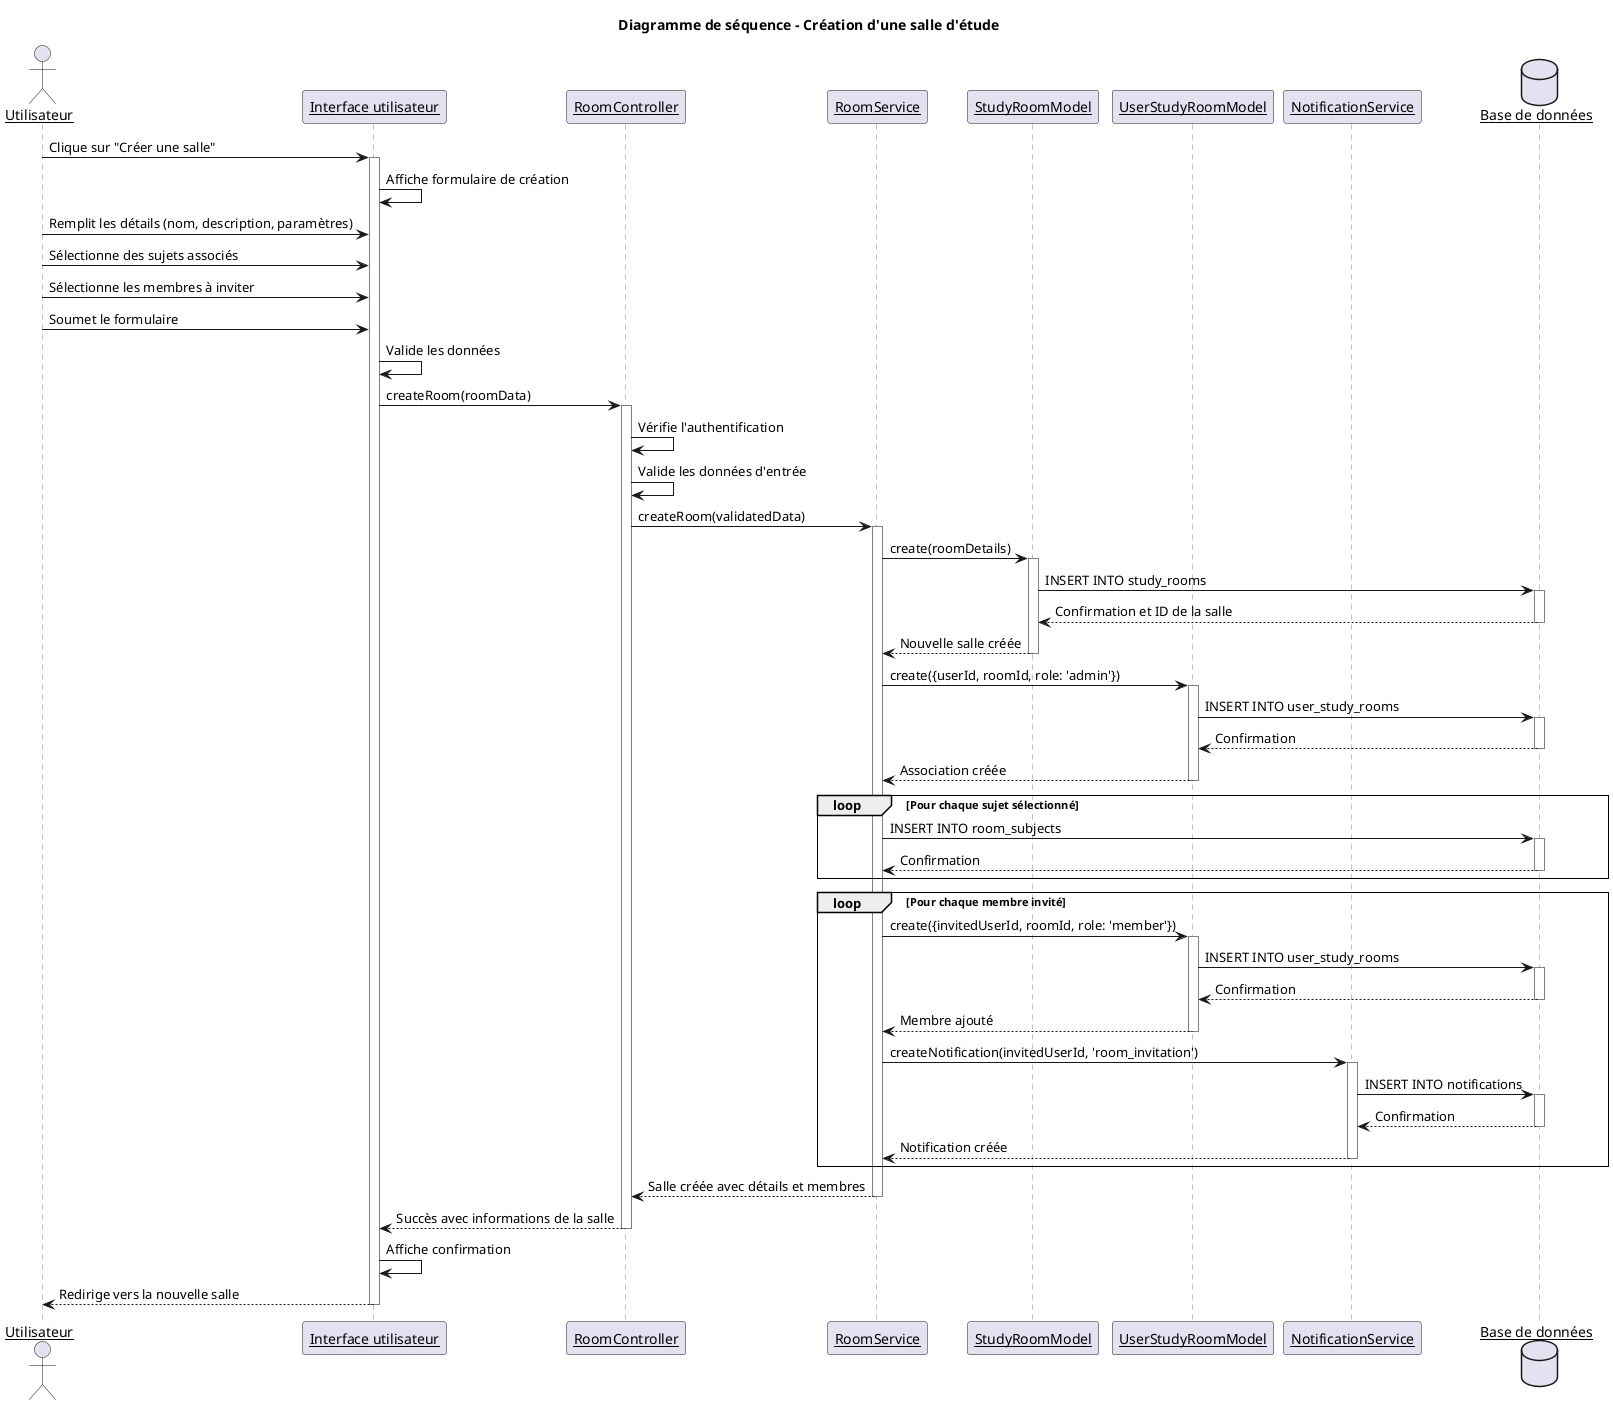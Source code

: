 @startuml annexes_uml_sequence_room_creation
skinparam backgroundColor white
skinparam sequenceParticipant underline
skinparam sequenceArrowThickness 1
skinparam sequenceLifeLineBorderColor gray
skinparam sequenceGroupBorderThickness 1

title Diagramme de séquence - Création d'une salle d'étude

actor "Utilisateur" as User
participant "Interface utilisateur" as UI
participant "RoomController" as Controller
participant "RoomService" as Service
participant "StudyRoomModel" as RoomModel
participant "UserStudyRoomModel" as UserRoomModel
participant "NotificationService" as NotifService
database "Base de données" as DB

User -> UI: Clique sur "Créer une salle"
activate UI

UI -> UI: Affiche formulaire de création
User -> UI: Remplit les détails (nom, description, paramètres)
User -> UI: Sélectionne des sujets associés
User -> UI: Sélectionne les membres à inviter
User -> UI: Soumet le formulaire

UI -> UI: Valide les données
UI -> Controller: createRoom(roomData)
activate Controller

Controller -> Controller: Vérifie l'authentification
Controller -> Controller: Valide les données d'entrée

Controller -> Service: createRoom(validatedData)
activate Service

Service -> RoomModel: create(roomDetails)
activate RoomModel

RoomModel -> DB: INSERT INTO study_rooms
activate DB
DB --> RoomModel: Confirmation et ID de la salle
deactivate DB

RoomModel --> Service: Nouvelle salle créée
deactivate RoomModel

Service -> UserRoomModel: create({userId, roomId, role: 'admin'})
activate UserRoomModel

UserRoomModel -> DB: INSERT INTO user_study_rooms
activate DB
DB --> UserRoomModel: Confirmation
deactivate DB

UserRoomModel --> Service: Association créée
deactivate UserRoomModel

loop Pour chaque sujet sélectionné
    Service -> DB: INSERT INTO room_subjects
    activate DB
    DB --> Service: Confirmation
    deactivate DB
end

loop Pour chaque membre invité
    Service -> UserRoomModel: create({invitedUserId, roomId, role: 'member'})
    activate UserRoomModel
    UserRoomModel -> DB: INSERT INTO user_study_rooms
    activate DB
    DB --> UserRoomModel: Confirmation
    deactivate DB
    UserRoomModel --> Service: Membre ajouté
    deactivate UserRoomModel
    
    Service -> NotifService: createNotification(invitedUserId, 'room_invitation')
    activate NotifService
    NotifService -> DB: INSERT INTO notifications
    activate DB
    DB --> NotifService: Confirmation
    deactivate DB
    NotifService --> Service: Notification créée
    deactivate NotifService
end

Service --> Controller: Salle créée avec détails et membres
deactivate Service

Controller --> UI: Succès avec informations de la salle
deactivate Controller

UI -> UI: Affiche confirmation
UI --> User: Redirige vers la nouvelle salle
deactivate UI

@enduml 